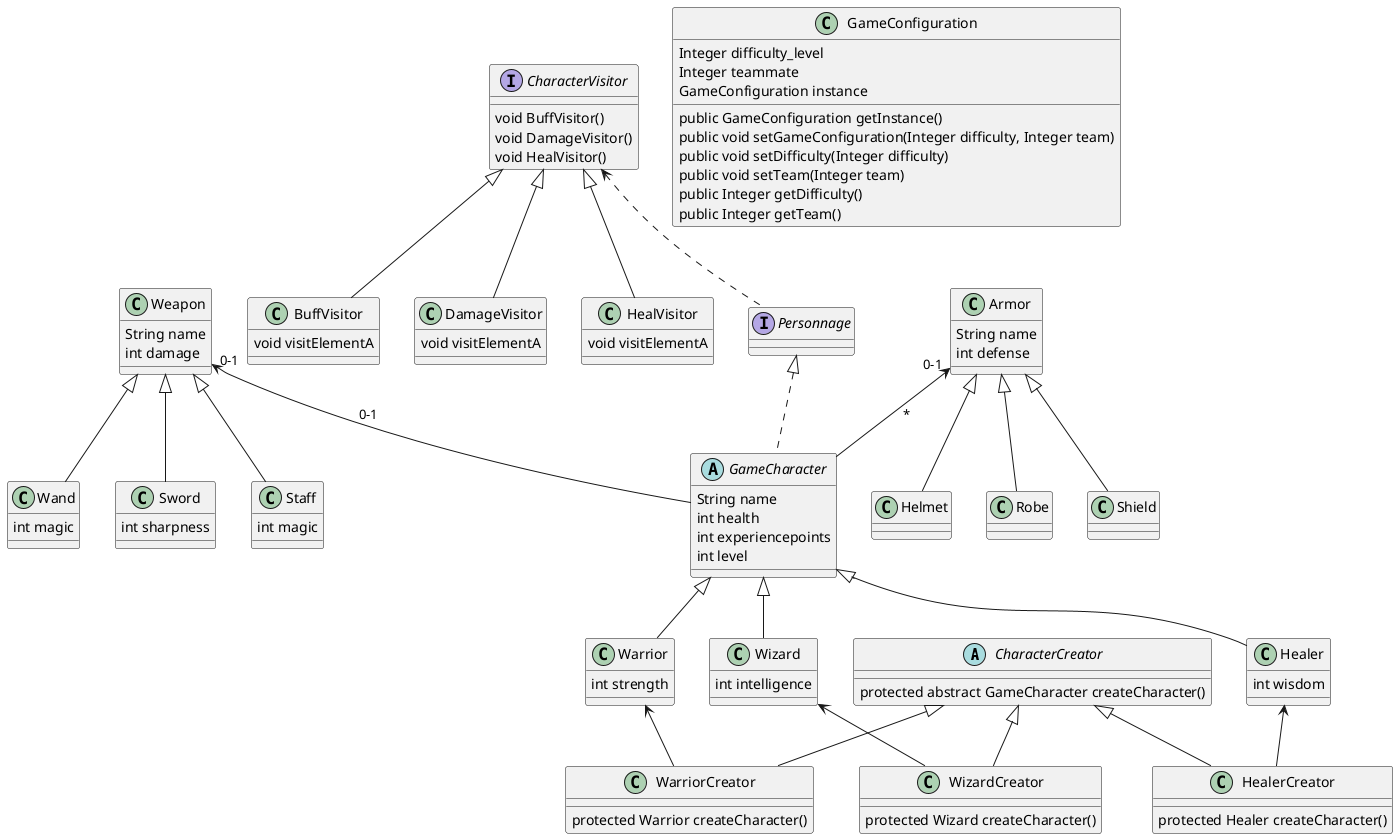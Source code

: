@startuml class

CharacterCreator <|-- WarriorCreator
CharacterCreator <|-- WizardCreator
CharacterCreator <|-- HealerCreator
Personnage <|.. GameCharacter
GameCharacter <|-- Warrior
GameCharacter <|-- Wizard
GameCharacter <|-- Healer
Warrior <-- WarriorCreator
Wizard <-- WizardCreator
Healer <-- HealerCreator
Weapon "0-1" <-- GameCharacter : "0-1"
Armor "0-1" <-- GameCharacter : "*"
Armor <|-- Helmet
Armor <|-- Robe
Armor <|-- Shield
Weapon <|-- Sword
Weapon <|-- Staff 
Weapon <|-- Wand 
CharacterVisitor <|-- BuffVisitor
CharacterVisitor <|-- DamageVisitor
CharacterVisitor <|-- HealVisitor
CharacterVisitor <.. Personnage

abstract class GameCharacter{
    String name
    int health
    int experiencepoints
    int level
}

class Healer{
    int wisdom
}

class Wizard{
    int intelligence
}

class Warrior{
    int strength
}

class Armor{
    String name
    int defense
}

class Helmet{

}

class Robe{

}

class Shield{

}

class Weapon{
    String name
    int damage
}

class Sword{
    int sharpness
}

class Staff{
    int magic
}

class Wand{
    int magic
}

class GameConfiguration {
    Integer difficulty_level
    Integer teammate
    GameConfiguration instance

    public GameConfiguration getInstance()
    public void setGameConfiguration(Integer difficulty, Integer team)
    public void setDifficulty(Integer difficulty) 
    public void setTeam(Integer team)
    public Integer getDifficulty()
    public Integer getTeam()
}

abstract class CharacterCreator {
    protected abstract GameCharacter createCharacter()
}

class WarriorCreator {
    protected Warrior createCharacter()
}

class WizardCreator {
    protected Wizard createCharacter()
}

class HealerCreator{
    protected Healer createCharacter()
}
interface Personnage{
}

interface CharacterVisitor{
    void BuffVisitor()
    void DamageVisitor()
    void HealVisitor()
}

class BuffVisitor{
    void visitElementA
}

class DamageVisitor{
    void visitElementA
}

class HealVisitor{
    void visitElementA
}



@enduml